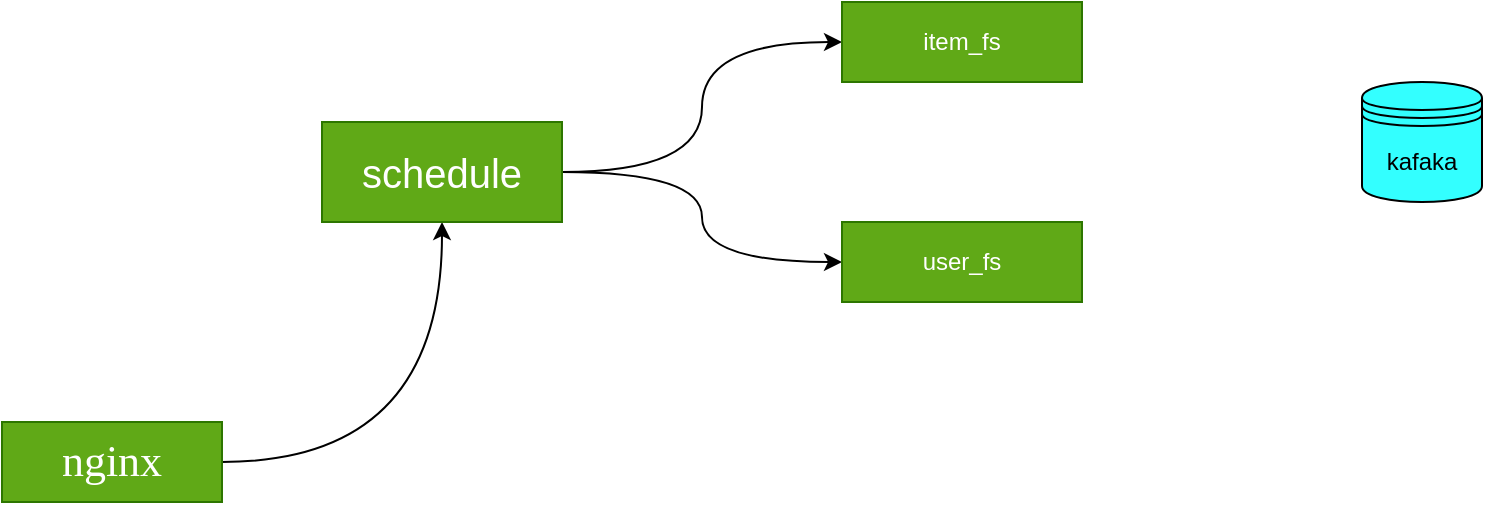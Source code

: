 <mxfile version="14.8.4" type="github" pages="2">
  <diagram id="XfQJulDVTzNGJzZzIoRj" name="Page-1">
    <mxGraphModel dx="946" dy="547" grid="1" gridSize="10" guides="1" tooltips="1" connect="1" arrows="1" fold="1" page="1" pageScale="1" pageWidth="1169" pageHeight="827" math="0" shadow="0">
      <root>
        <mxCell id="0" />
        <mxCell id="1" parent="0" />
        <mxCell id="C6EwnUrfaHdJioyyNy5x-5" value="" style="edgeStyle=orthogonalEdgeStyle;rounded=0;orthogonalLoop=1;jettySize=auto;html=1;curved=1;" edge="1" parent="1" source="C6EwnUrfaHdJioyyNy5x-1" target="C6EwnUrfaHdJioyyNy5x-4">
          <mxGeometry relative="1" as="geometry" />
        </mxCell>
        <mxCell id="C6EwnUrfaHdJioyyNy5x-1" value="&lt;font face=&quot;Times New Roman&quot; style=&quot;font-size: 22px&quot;&gt;nginx&lt;/font&gt;" style="rounded=0;whiteSpace=wrap;html=1;fillColor=#60a917;strokeColor=#2D7600;fontColor=#ffffff;" vertex="1" parent="1">
          <mxGeometry x="80" y="240" width="110" height="40" as="geometry" />
        </mxCell>
        <mxCell id="C6EwnUrfaHdJioyyNy5x-8" value="" style="edgeStyle=orthogonalEdgeStyle;curved=1;rounded=0;orthogonalLoop=1;jettySize=auto;html=1;entryX=0;entryY=0.5;entryDx=0;entryDy=0;" edge="1" parent="1" source="C6EwnUrfaHdJioyyNy5x-4" target="C6EwnUrfaHdJioyyNy5x-7">
          <mxGeometry relative="1" as="geometry" />
        </mxCell>
        <mxCell id="C6EwnUrfaHdJioyyNy5x-10" value="" style="edgeStyle=orthogonalEdgeStyle;curved=1;rounded=0;orthogonalLoop=1;jettySize=auto;html=1;" edge="1" parent="1" source="C6EwnUrfaHdJioyyNy5x-4" target="C6EwnUrfaHdJioyyNy5x-9">
          <mxGeometry relative="1" as="geometry" />
        </mxCell>
        <mxCell id="C6EwnUrfaHdJioyyNy5x-4" value="&lt;font style=&quot;font-size: 20px&quot;&gt;schedule&lt;/font&gt;" style="whiteSpace=wrap;html=1;rounded=0;fontColor=#ffffff;strokeColor=#2D7600;fillColor=#60a917;" vertex="1" parent="1">
          <mxGeometry x="240" y="90" width="120" height="50" as="geometry" />
        </mxCell>
        <mxCell id="C6EwnUrfaHdJioyyNy5x-7" value="item_fs" style="whiteSpace=wrap;html=1;rounded=0;fontColor=#ffffff;strokeColor=#2D7600;fillColor=#60a917;" vertex="1" parent="1">
          <mxGeometry x="500" y="30" width="120" height="40" as="geometry" />
        </mxCell>
        <mxCell id="C6EwnUrfaHdJioyyNy5x-9" value="user_fs" style="whiteSpace=wrap;html=1;rounded=0;fontColor=#ffffff;strokeColor=#2D7600;fillColor=#60a917;" vertex="1" parent="1">
          <mxGeometry x="500" y="140" width="120" height="40" as="geometry" />
        </mxCell>
        <mxCell id="C6EwnUrfaHdJioyyNy5x-11" value="kafaka" style="shape=datastore;whiteSpace=wrap;html=1;fillColor=#33FFFF;" vertex="1" parent="1">
          <mxGeometry x="760" y="70" width="60" height="60" as="geometry" />
        </mxCell>
      </root>
    </mxGraphModel>
  </diagram>
  <diagram id="nfjoR6suYqcXTxupuZQY" name="Page-2">
    <mxGraphModel dx="1422" dy="745" grid="1" gridSize="10" guides="1" tooltips="1" connect="1" arrows="1" fold="1" page="1" pageScale="1" pageWidth="827" pageHeight="1169" math="0" shadow="0">
      <root>
        <mxCell id="WHb-KBfk1RU0HDK-0ULZ-0" />
        <mxCell id="WHb-KBfk1RU0HDK-0ULZ-1" parent="WHb-KBfk1RU0HDK-0ULZ-0" />
      </root>
    </mxGraphModel>
  </diagram>
</mxfile>
